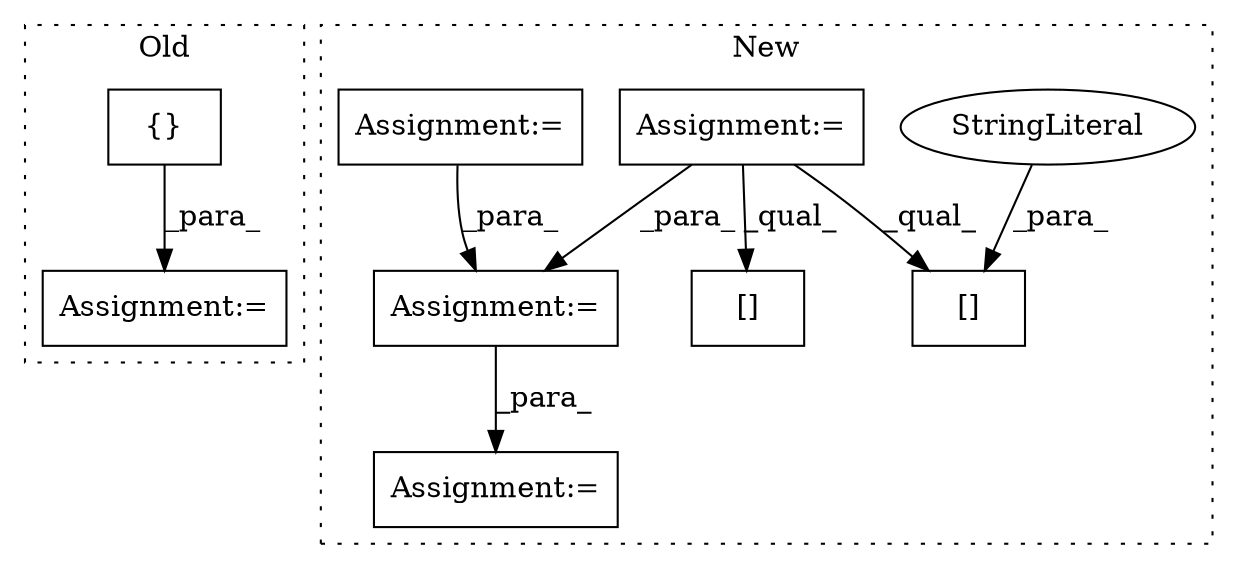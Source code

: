 digraph G {
subgraph cluster0 {
1 [label="{}" a="4" s="4940" l="2" shape="box"];
3 [label="Assignment:=" a="7" s="5733" l="1" shape="box"];
label = "Old";
style="dotted";
}
subgraph cluster1 {
2 [label="[]" a="2" s="2713,2731" l="11,1" shape="box"];
4 [label="StringLiteral" a="45" s="2724" l="7" shape="ellipse"];
5 [label="Assignment:=" a="7" s="2488" l="1" shape="box"];
6 [label="[]" a="2" s="2583,2599" l="11,1" shape="box"];
7 [label="Assignment:=" a="7" s="2917" l="1" shape="box"];
8 [label="Assignment:=" a="7" s="2390" l="14" shape="box"];
9 [label="Assignment:=" a="7" s="2551" l="1" shape="box"];
label = "New";
style="dotted";
}
1 -> 3 [label="_para_"];
4 -> 2 [label="_para_"];
5 -> 9 [label="_para_"];
5 -> 6 [label="_qual_"];
5 -> 2 [label="_qual_"];
8 -> 9 [label="_para_"];
9 -> 7 [label="_para_"];
}
